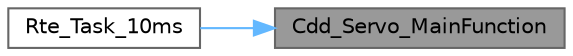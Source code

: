 digraph "Cdd_Servo_MainFunction"
{
 // LATEX_PDF_SIZE
  bgcolor="transparent";
  edge [fontname=Helvetica,fontsize=10,labelfontname=Helvetica,labelfontsize=10];
  node [fontname=Helvetica,fontsize=10,shape=box,height=0.2,width=0.4];
  rankdir="RL";
  Node1 [id="Node000001",label="Cdd_Servo_MainFunction",height=0.2,width=0.4,color="gray40", fillcolor="grey60", style="filled", fontcolor="black",tooltip=" "];
  Node1 -> Node2 [id="edge1_Node000001_Node000002",dir="back",color="steelblue1",style="solid",tooltip=" "];
  Node2 [id="Node000002",label="Rte_Task_10ms",height=0.2,width=0.4,color="grey40", fillcolor="white", style="filled",URL="$_rte_8c.html#ac340c567f2f3e82350b964f103f3a661",tooltip=" "];
}

